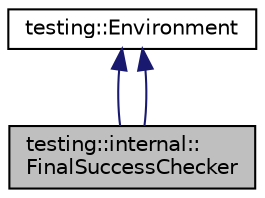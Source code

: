 digraph "testing::internal::FinalSuccessChecker"
{
 // LATEX_PDF_SIZE
  edge [fontname="Helvetica",fontsize="10",labelfontname="Helvetica",labelfontsize="10"];
  node [fontname="Helvetica",fontsize="10",shape=record];
  Node1 [label="testing::internal::\lFinalSuccessChecker",height=0.2,width=0.4,color="black", fillcolor="grey75", style="filled", fontcolor="black",tooltip=" "];
  Node2 -> Node1 [dir="back",color="midnightblue",fontsize="10",style="solid",fontname="Helvetica"];
  Node2 [label="testing::Environment",height=0.2,width=0.4,color="black", fillcolor="white", style="filled",URL="$classtesting_1_1_environment.html",tooltip=" "];
  Node2 -> Node1 [dir="back",color="midnightblue",fontsize="10",style="solid",fontname="Helvetica"];
}
